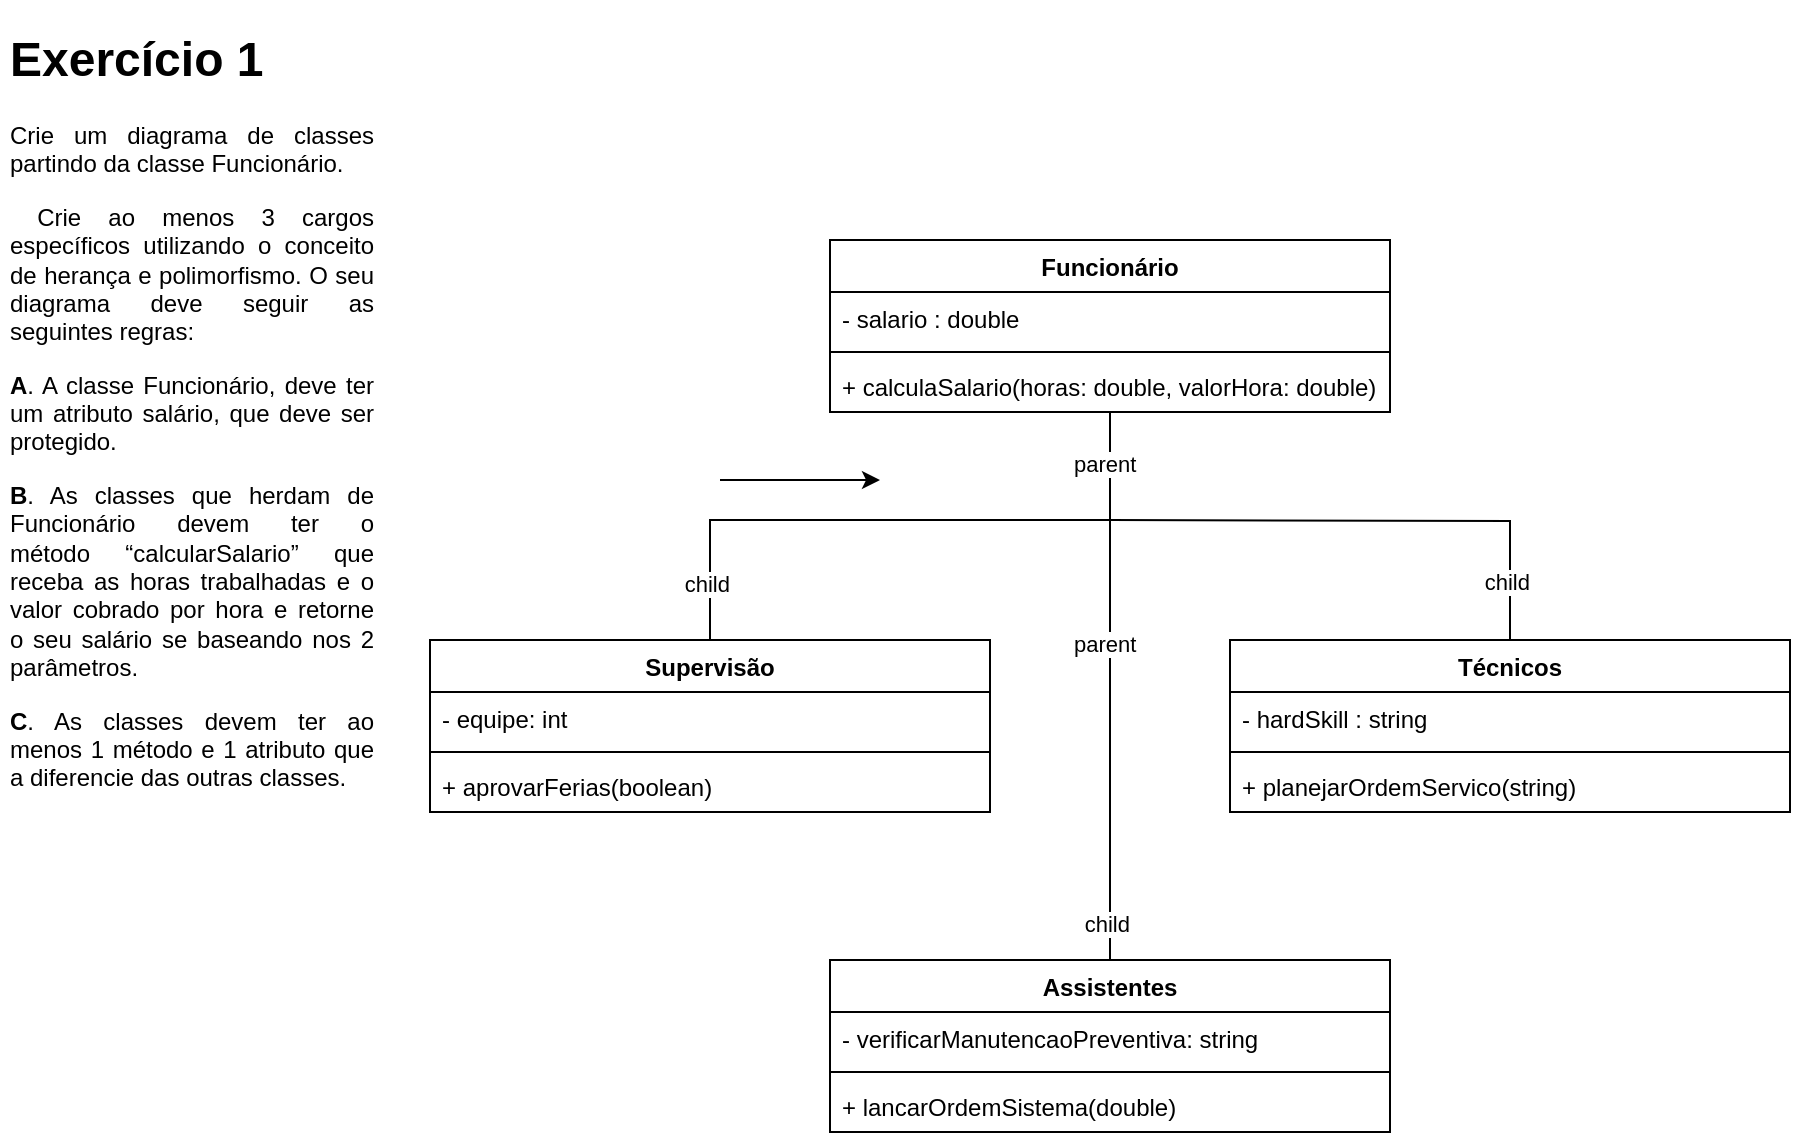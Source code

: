 <mxfile version="20.5.3" type="embed" pages="4"><diagram id="MqoqiZltFH-9CqoHA8_M" name="EX01"><mxGraphModel dx="906" dy="376" grid="1" gridSize="10" guides="1" tooltips="1" connect="1" arrows="1" fold="1" page="1" pageScale="1" pageWidth="1169" pageHeight="827" math="0" shadow="0"><root><mxCell id="0"/><mxCell id="1" parent="0"/><mxCell id="E1KuoNZ9oywvvR_GTTNH-1" value="Funcionário" style="swimlane;fontStyle=1;align=center;verticalAlign=top;childLayout=stackLayout;horizontal=1;startSize=26;horizontalStack=0;resizeParent=1;resizeParentMax=0;resizeLast=0;collapsible=1;marginBottom=0;whiteSpace=wrap;html=1;" parent="1" vertex="1"><mxGeometry x="445" y="150" width="280" height="86" as="geometry"/></mxCell><mxCell id="E1KuoNZ9oywvvR_GTTNH-2" value="- salario : double" style="text;strokeColor=none;fillColor=none;align=left;verticalAlign=top;spacingLeft=4;spacingRight=4;overflow=hidden;rotatable=0;points=[[0,0.5],[1,0.5]];portConstraint=eastwest;whiteSpace=wrap;html=1;" parent="E1KuoNZ9oywvvR_GTTNH-1" vertex="1"><mxGeometry y="26" width="280" height="26" as="geometry"/></mxCell><mxCell id="E1KuoNZ9oywvvR_GTTNH-3" value="" style="line;strokeWidth=1;fillColor=none;align=left;verticalAlign=middle;spacingTop=-1;spacingLeft=3;spacingRight=3;rotatable=0;labelPosition=right;points=[];portConstraint=eastwest;strokeColor=inherit;" parent="E1KuoNZ9oywvvR_GTTNH-1" vertex="1"><mxGeometry y="52" width="280" height="8" as="geometry"/></mxCell><mxCell id="E1KuoNZ9oywvvR_GTTNH-4" value="+ calculaSalario(horas: double, valorHora: double)" style="text;strokeColor=none;fillColor=none;align=left;verticalAlign=top;spacingLeft=4;spacingRight=4;overflow=hidden;rotatable=0;points=[[0,0.5],[1,0.5]];portConstraint=eastwest;whiteSpace=wrap;html=1;" parent="E1KuoNZ9oywvvR_GTTNH-1" vertex="1"><mxGeometry y="60" width="280" height="26" as="geometry"/></mxCell><mxCell id="E1KuoNZ9oywvvR_GTTNH-5" value="Supervisão" style="swimlane;fontStyle=1;align=center;verticalAlign=top;childLayout=stackLayout;horizontal=1;startSize=26;horizontalStack=0;resizeParent=1;resizeParentMax=0;resizeLast=0;collapsible=1;marginBottom=0;whiteSpace=wrap;html=1;" parent="1" vertex="1"><mxGeometry x="245" y="350" width="280" height="86" as="geometry"/></mxCell><mxCell id="E1KuoNZ9oywvvR_GTTNH-6" value="- equipe: int" style="text;strokeColor=none;fillColor=none;align=left;verticalAlign=top;spacingLeft=4;spacingRight=4;overflow=hidden;rotatable=0;points=[[0,0.5],[1,0.5]];portConstraint=eastwest;whiteSpace=wrap;html=1;" parent="E1KuoNZ9oywvvR_GTTNH-5" vertex="1"><mxGeometry y="26" width="280" height="26" as="geometry"/></mxCell><mxCell id="E1KuoNZ9oywvvR_GTTNH-7" value="" style="line;strokeWidth=1;fillColor=none;align=left;verticalAlign=middle;spacingTop=-1;spacingLeft=3;spacingRight=3;rotatable=0;labelPosition=right;points=[];portConstraint=eastwest;strokeColor=inherit;" parent="E1KuoNZ9oywvvR_GTTNH-5" vertex="1"><mxGeometry y="52" width="280" height="8" as="geometry"/></mxCell><mxCell id="E1KuoNZ9oywvvR_GTTNH-8" value="+ aprovarFerias(boolean)" style="text;strokeColor=none;fillColor=none;align=left;verticalAlign=top;spacingLeft=4;spacingRight=4;overflow=hidden;rotatable=0;points=[[0,0.5],[1,0.5]];portConstraint=eastwest;whiteSpace=wrap;html=1;" parent="E1KuoNZ9oywvvR_GTTNH-5" vertex="1"><mxGeometry y="60" width="280" height="26" as="geometry"/></mxCell><mxCell id="E1KuoNZ9oywvvR_GTTNH-9" value="Técnicos" style="swimlane;fontStyle=1;align=center;verticalAlign=top;childLayout=stackLayout;horizontal=1;startSize=26;horizontalStack=0;resizeParent=1;resizeParentMax=0;resizeLast=0;collapsible=1;marginBottom=0;whiteSpace=wrap;html=1;" parent="1" vertex="1"><mxGeometry x="645" y="350" width="280" height="86" as="geometry"/></mxCell><mxCell id="E1KuoNZ9oywvvR_GTTNH-10" value="- hardSkill : string" style="text;strokeColor=none;fillColor=none;align=left;verticalAlign=top;spacingLeft=4;spacingRight=4;overflow=hidden;rotatable=0;points=[[0,0.5],[1,0.5]];portConstraint=eastwest;whiteSpace=wrap;html=1;" parent="E1KuoNZ9oywvvR_GTTNH-9" vertex="1"><mxGeometry y="26" width="280" height="26" as="geometry"/></mxCell><mxCell id="E1KuoNZ9oywvvR_GTTNH-11" value="" style="line;strokeWidth=1;fillColor=none;align=left;verticalAlign=middle;spacingTop=-1;spacingLeft=3;spacingRight=3;rotatable=0;labelPosition=right;points=[];portConstraint=eastwest;strokeColor=inherit;" parent="E1KuoNZ9oywvvR_GTTNH-9" vertex="1"><mxGeometry y="52" width="280" height="8" as="geometry"/></mxCell><mxCell id="E1KuoNZ9oywvvR_GTTNH-12" value="+ planejarOrdemServico(string)" style="text;strokeColor=none;fillColor=none;align=left;verticalAlign=top;spacingLeft=4;spacingRight=4;overflow=hidden;rotatable=0;points=[[0,0.5],[1,0.5]];portConstraint=eastwest;whiteSpace=wrap;html=1;" parent="E1KuoNZ9oywvvR_GTTNH-9" vertex="1"><mxGeometry y="60" width="280" height="26" as="geometry"/></mxCell><mxCell id="E1KuoNZ9oywvvR_GTTNH-13" value="Assistentes" style="swimlane;fontStyle=1;align=center;verticalAlign=top;childLayout=stackLayout;horizontal=1;startSize=26;horizontalStack=0;resizeParent=1;resizeParentMax=0;resizeLast=0;collapsible=1;marginBottom=0;whiteSpace=wrap;html=1;" parent="1" vertex="1"><mxGeometry x="445" y="510" width="280" height="86" as="geometry"/></mxCell><mxCell id="E1KuoNZ9oywvvR_GTTNH-14" value="- verificarManutencaoPreventiva: string" style="text;strokeColor=none;fillColor=none;align=left;verticalAlign=top;spacingLeft=4;spacingRight=4;overflow=hidden;rotatable=0;points=[[0,0.5],[1,0.5]];portConstraint=eastwest;whiteSpace=wrap;html=1;" parent="E1KuoNZ9oywvvR_GTTNH-13" vertex="1"><mxGeometry y="26" width="280" height="26" as="geometry"/></mxCell><mxCell id="E1KuoNZ9oywvvR_GTTNH-15" value="" style="line;strokeWidth=1;fillColor=none;align=left;verticalAlign=middle;spacingTop=-1;spacingLeft=3;spacingRight=3;rotatable=0;labelPosition=right;points=[];portConstraint=eastwest;strokeColor=inherit;" parent="E1KuoNZ9oywvvR_GTTNH-13" vertex="1"><mxGeometry y="52" width="280" height="8" as="geometry"/></mxCell><mxCell id="E1KuoNZ9oywvvR_GTTNH-16" value="+ lancarOrdemSistema(double)" style="text;strokeColor=none;fillColor=none;align=left;verticalAlign=top;spacingLeft=4;spacingRight=4;overflow=hidden;rotatable=0;points=[[0,0.5],[1,0.5]];portConstraint=eastwest;whiteSpace=wrap;html=1;" parent="E1KuoNZ9oywvvR_GTTNH-13" vertex="1"><mxGeometry y="60" width="280" height="26" as="geometry"/></mxCell><mxCell id="E1KuoNZ9oywvvR_GTTNH-25" value="" style="endArrow=none;html=1;edgeStyle=orthogonalEdgeStyle;rounded=0;entryX=0.5;entryY=0;entryDx=0;entryDy=0;" parent="1" source="E1KuoNZ9oywvvR_GTTNH-4" target="E1KuoNZ9oywvvR_GTTNH-5" edge="1"><mxGeometry relative="1" as="geometry"><mxPoint x="506" y="310" as="sourcePoint"/><mxPoint x="665" y="310" as="targetPoint"/><Array as="points"><mxPoint x="585" y="290"/><mxPoint x="385" y="290"/></Array></mxGeometry></mxCell><mxCell id="E1KuoNZ9oywvvR_GTTNH-26" value="parent" style="edgeLabel;resizable=0;html=1;align=left;verticalAlign=bottom;" parent="E1KuoNZ9oywvvR_GTTNH-25" connectable="0" vertex="1"><mxGeometry x="-1" relative="1" as="geometry"><mxPoint x="-20" y="34" as="offset"/></mxGeometry></mxCell><mxCell id="E1KuoNZ9oywvvR_GTTNH-27" value="child" style="edgeLabel;resizable=0;html=1;align=right;verticalAlign=bottom;" parent="E1KuoNZ9oywvvR_GTTNH-25" connectable="0" vertex="1"><mxGeometry x="1" relative="1" as="geometry"><mxPoint x="10" y="-20" as="offset"/></mxGeometry></mxCell><mxCell id="E1KuoNZ9oywvvR_GTTNH-31" value="" style="endArrow=none;html=1;edgeStyle=orthogonalEdgeStyle;rounded=0;entryX=0.5;entryY=0;entryDx=0;entryDy=0;" parent="1" target="E1KuoNZ9oywvvR_GTTNH-9" edge="1"><mxGeometry relative="1" as="geometry"><mxPoint x="585" y="290" as="sourcePoint"/><mxPoint x="745" y="290" as="targetPoint"/></mxGeometry></mxCell><mxCell id="E1KuoNZ9oywvvR_GTTNH-33" value="child" style="edgeLabel;resizable=0;html=1;align=right;verticalAlign=bottom;" parent="E1KuoNZ9oywvvR_GTTNH-31" connectable="0" vertex="1"><mxGeometry x="1" relative="1" as="geometry"><mxPoint x="10" y="-20" as="offset"/></mxGeometry></mxCell><mxCell id="E1KuoNZ9oywvvR_GTTNH-34" value="" style="endArrow=none;html=1;edgeStyle=orthogonalEdgeStyle;rounded=0;" parent="1" edge="1"><mxGeometry relative="1" as="geometry"><mxPoint x="585" y="290" as="sourcePoint"/><mxPoint x="585" y="510" as="targetPoint"/></mxGeometry></mxCell><mxCell id="E1KuoNZ9oywvvR_GTTNH-35" value="parent" style="edgeLabel;resizable=0;html=1;align=left;verticalAlign=bottom;" parent="E1KuoNZ9oywvvR_GTTNH-34" connectable="0" vertex="1"><mxGeometry x="-1" relative="1" as="geometry"><mxPoint x="-20" y="70" as="offset"/></mxGeometry></mxCell><mxCell id="E1KuoNZ9oywvvR_GTTNH-36" value="child" style="edgeLabel;resizable=0;html=1;align=right;verticalAlign=bottom;" parent="E1KuoNZ9oywvvR_GTTNH-34" connectable="0" vertex="1"><mxGeometry x="1" relative="1" as="geometry"><mxPoint x="10" y="-10" as="offset"/></mxGeometry></mxCell><mxCell id="E1KuoNZ9oywvvR_GTTNH-40" value="&lt;h1 style=&quot;text-align: justify;&quot;&gt;Exercício 1&lt;/h1&gt;&lt;p style=&quot;text-align: justify;&quot;&gt;Crie um diagrama de classes partindo da classe Funcionário.&lt;/p&gt;&lt;p style=&quot;text-align: justify;&quot;&gt;&amp;nbsp;Crie ao menos 3&amp;nbsp;&lt;span style=&quot;background-color: initial;&quot;&gt;cargos específicos utilizando o conceito de herança e polimorfismo. O seu diagrama&amp;nbsp;&lt;/span&gt;&lt;span style=&quot;background-color: initial;&quot;&gt;deve seguir as seguintes regras:&lt;/span&gt;&lt;/p&gt;&lt;p style=&quot;text-align: justify;&quot;&gt;&lt;b&gt;A&lt;/b&gt;. A classe Funcionário, deve ter um atributo salário, que deve ser protegido.&lt;/p&gt;&lt;p style=&quot;text-align: justify;&quot;&gt;&lt;b&gt;B&lt;/b&gt;. As classes que herdam de Funcionário devem ter o método&amp;nbsp;&lt;span style=&quot;background-color: initial;&quot;&gt;“calcularSalario” que receba as horas trabalhadas e o valor cobrado por hora e&amp;nbsp;&lt;/span&gt;&lt;span style=&quot;background-color: initial;&quot;&gt;retorne o seu salário se baseando nos 2 parâmetros.&lt;/span&gt;&lt;/p&gt;&lt;p style=&quot;text-align: justify;&quot;&gt;&lt;b&gt;C&lt;/b&gt;. As classes devem ter ao menos 1 método e 1 atributo que a diferencie das&amp;nbsp;&lt;span style=&quot;background-color: initial;&quot;&gt;outras classes.&lt;/span&gt;&lt;/p&gt;" style="text;html=1;strokeColor=none;fillColor=none;spacing=5;spacingTop=-20;whiteSpace=wrap;overflow=hidden;rounded=0;align=left;" parent="1" vertex="1"><mxGeometry x="30" y="40" width="190" height="400" as="geometry"/></mxCell><mxCell id="2" value="" style="edgeStyle=none;orthogonalLoop=1;jettySize=auto;html=1;rounded=0;" edge="1" parent="1"><mxGeometry width="80" relative="1" as="geometry"><mxPoint x="390" y="270" as="sourcePoint"/><mxPoint x="470" y="270" as="targetPoint"/><Array as="points"/></mxGeometry></mxCell></root></mxGraphModel></diagram><diagram name="EX02" id="scZbdt6RR6FGZLJl4SqG"><mxGraphModel dx="698" dy="376" grid="1" gridSize="10" guides="1" tooltips="1" connect="1" arrows="1" fold="1" page="1" pageScale="1" pageWidth="1169" pageHeight="827" math="0" shadow="0"><root><mxCell id="STDgUkgOGrQjD_Hvpn40-0"/><mxCell id="STDgUkgOGrQjD_Hvpn40-1" parent="STDgUkgOGrQjD_Hvpn40-0"/><mxCell id="STDgUkgOGrQjD_Hvpn40-26" value="&lt;h1&gt;Exercício 2&lt;/h1&gt;&lt;font style=&quot;font-size: 14px;&quot;&gt;&lt;div style=&quot;text-align: justify;&quot;&gt;&lt;span style=&quot;background-color: initial;&quot;&gt;Crie um diagrama de classes mostrando a relação entre um cachorro e seu dono.&lt;/span&gt;&lt;/div&gt;&lt;/font&gt;&lt;p&gt;&amp;nbsp;&lt;br&gt;&lt;/p&gt;" style="text;html=1;strokeColor=none;fillColor=none;spacing=5;spacingTop=-20;whiteSpace=wrap;overflow=hidden;rounded=0;align=left;" parent="STDgUkgOGrQjD_Hvpn40-1" vertex="1"><mxGeometry x="30" y="40" width="190" height="120" as="geometry"/></mxCell><mxCell id="Kv7BwT9LdwlTMKaUCUeH-0" value="Cachorro" style="swimlane;fontStyle=1;align=center;verticalAlign=top;childLayout=stackLayout;horizontal=1;startSize=26;horizontalStack=0;resizeParent=1;resizeParentMax=0;resizeLast=0;collapsible=1;marginBottom=0;whiteSpace=wrap;html=1;fillColor=default;swimlaneLine=1;rounded=0;" parent="STDgUkgOGrQjD_Hvpn40-1" vertex="1"><mxGeometry x="280" y="214" width="280" height="400" as="geometry"><mxRectangle x="180" y="400" width="90" height="30" as="alternateBounds"/></mxGeometry></mxCell><mxCell id="9GTkZkAG6dhkHzIEBBAg-0" value="Atributos privados - características da classe" style="text;html=1;strokeColor=none;fillColor=none;align=center;verticalAlign=middle;whiteSpace=wrap;rounded=0;" parent="Kv7BwT9LdwlTMKaUCUeH-0" vertex="1"><mxGeometry y="26" width="280" height="30" as="geometry"/></mxCell><mxCell id="Kv7BwT9LdwlTMKaUCUeH-1" value="&lt;p style=&quot;line-height: 120%;&quot;&gt;- nome: string&lt;/p&gt;&lt;p style=&quot;line-height: 120%;&quot;&gt;- idade : int&lt;/p&gt;&lt;p style=&quot;line-height: 120%;&quot;&gt;- raça:string&lt;/p&gt;&lt;p style=&quot;line-height: 120%;&quot;&gt;- cor: string&lt;br&gt;&lt;/p&gt;" style="text;strokeColor=none;fillColor=none;align=left;verticalAlign=top;spacingLeft=4;spacingRight=4;overflow=hidden;rotatable=0;points=[[0,0.5],[1,0.5]];portConstraint=eastwest;whiteSpace=wrap;html=1;spacing=4;spacingTop=0;spacingBottom=0;" parent="Kv7BwT9LdwlTMKaUCUeH-0" vertex="1"><mxGeometry y="56" width="280" height="134" as="geometry"/></mxCell><mxCell id="Kv7BwT9LdwlTMKaUCUeH-2" value="" style="line;strokeWidth=1;fillColor=none;align=left;verticalAlign=middle;spacingTop=-1;spacingLeft=3;spacingRight=3;rotatable=0;labelPosition=right;points=[];portConstraint=eastwest;strokeColor=inherit;" parent="Kv7BwT9LdwlTMKaUCUeH-0" vertex="1"><mxGeometry y="190" width="280" height="8" as="geometry"/></mxCell><mxCell id="9GTkZkAG6dhkHzIEBBAg-1" value="Métodos públicos - ações da classe" style="text;html=1;strokeColor=none;fillColor=none;align=center;verticalAlign=middle;whiteSpace=wrap;rounded=0;" parent="Kv7BwT9LdwlTMKaUCUeH-0" vertex="1"><mxGeometry y="198" width="280" height="30" as="geometry"/></mxCell><mxCell id="Kv7BwT9LdwlTMKaUCUeH-3" value="+ dormir (boolean)&lt;br&gt;&lt;br&gt;+ latir(Au Au) :string&lt;br&gt;&lt;br&gt;+ comer (boolean)" style="text;strokeColor=none;fillColor=none;align=left;verticalAlign=top;spacingLeft=4;spacingRight=4;overflow=hidden;rotatable=0;points=[[0,0.5],[1,0.5]];portConstraint=eastwest;whiteSpace=wrap;html=1;" parent="Kv7BwT9LdwlTMKaUCUeH-0" vertex="1"><mxGeometry y="228" width="280" height="92" as="geometry"/></mxCell><mxCell id="Kv7BwT9LdwlTMKaUCUeH-12" value="" style="line;strokeWidth=1;fillColor=none;align=left;verticalAlign=middle;spacingTop=-1;spacingLeft=3;spacingRight=3;rotatable=0;labelPosition=right;points=[];portConstraint=eastwest;strokeColor=inherit;" parent="Kv7BwT9LdwlTMKaUCUeH-0" vertex="1"><mxGeometry y="320" width="280" height="8" as="geometry"/></mxCell><mxCell id="9GTkZkAG6dhkHzIEBBAg-3" value="Atributo privado - em relação a um dono em específico" style="text;html=1;strokeColor=none;fillColor=none;align=center;verticalAlign=middle;whiteSpace=wrap;rounded=0;" parent="Kv7BwT9LdwlTMKaUCUeH-0" vertex="1"><mxGeometry y="328" width="280" height="30" as="geometry"/></mxCell><mxCell id="Kv7BwT9LdwlTMKaUCUeH-9" value="- dono (relação cachorro x dono por esse atributo)" style="text;strokeColor=none;fillColor=none;align=left;verticalAlign=top;spacingLeft=4;spacingRight=4;overflow=hidden;rotatable=0;points=[[0,0.5],[1,0.5]];portConstraint=eastwest;whiteSpace=wrap;html=1;" parent="Kv7BwT9LdwlTMKaUCUeH-0" vertex="1"><mxGeometry y="358" width="280" height="42" as="geometry"/></mxCell><mxCell id="Kv7BwT9LdwlTMKaUCUeH-5" value="&lt;b&gt;Dono&lt;/b&gt;" style="swimlane;fontStyle=0;childLayout=stackLayout;horizontal=1;startSize=26;fillColor=none;horizontalStack=0;resizeParent=1;resizeParentMax=0;resizeLast=0;collapsible=1;marginBottom=0;whiteSpace=wrap;html=1;" parent="STDgUkgOGrQjD_Hvpn40-1" vertex="1"><mxGeometry x="80" y="350" width="140" height="104" as="geometry"/></mxCell><mxCell id="Kv7BwT9LdwlTMKaUCUeH-6" value="- nome: string" style="text;strokeColor=none;fillColor=none;align=left;verticalAlign=top;spacingLeft=4;spacingRight=4;overflow=hidden;rotatable=0;points=[[0,0.5],[1,0.5]];portConstraint=eastwest;whiteSpace=wrap;html=1;" parent="Kv7BwT9LdwlTMKaUCUeH-5" vertex="1"><mxGeometry y="26" width="140" height="26" as="geometry"/></mxCell><mxCell id="Kv7BwT9LdwlTMKaUCUeH-7" value="- altura: double" style="text;strokeColor=none;fillColor=none;align=left;verticalAlign=top;spacingLeft=4;spacingRight=4;overflow=hidden;rotatable=0;points=[[0,0.5],[1,0.5]];portConstraint=eastwest;whiteSpace=wrap;html=1;" parent="Kv7BwT9LdwlTMKaUCUeH-5" vertex="1"><mxGeometry y="52" width="140" height="26" as="geometry"/></mxCell><mxCell id="Kv7BwT9LdwlTMKaUCUeH-8" value="- idade: int" style="text;strokeColor=none;fillColor=none;align=left;verticalAlign=top;spacingLeft=4;spacingRight=4;overflow=hidden;rotatable=0;points=[[0,0.5],[1,0.5]];portConstraint=eastwest;whiteSpace=wrap;html=1;" parent="Kv7BwT9LdwlTMKaUCUeH-5" vertex="1"><mxGeometry y="78" width="140" height="26" as="geometry"/></mxCell></root></mxGraphModel></diagram><diagram name="EX03" id="oF9C9X6xPgecT8plEKO4"><mxGraphModel dx="698" dy="376" grid="1" gridSize="10" guides="1" tooltips="1" connect="1" arrows="1" fold="1" page="1" pageScale="1" pageWidth="1169" pageHeight="827" math="0" shadow="0"><root><mxCell id="Co6T5hAWA19armpokdl--0"/><mxCell id="Co6T5hAWA19armpokdl--1" parent="Co6T5hAWA19armpokdl--0"/><mxCell id="Co6T5hAWA19armpokdl--2" value="Mamífero" style="swimlane;fontStyle=1;align=center;verticalAlign=top;childLayout=stackLayout;horizontal=1;startSize=26;horizontalStack=0;resizeParent=1;resizeParentMax=0;resizeLast=0;collapsible=1;marginBottom=0;whiteSpace=wrap;html=1;" parent="Co6T5hAWA19armpokdl--1" vertex="1"><mxGeometry x="477" y="150" width="215" height="86" as="geometry"/></mxCell><mxCell id="Co6T5hAWA19armpokdl--3" value="- nome: &lt;i&gt;&lt;b&gt;string&lt;/b&gt;&lt;/i&gt;" style="text;strokeColor=none;fillColor=none;align=left;verticalAlign=top;spacingLeft=4;spacingRight=4;overflow=hidden;rotatable=0;points=[[0,0.5],[1,0.5]];portConstraint=eastwest;whiteSpace=wrap;html=1;" parent="Co6T5hAWA19armpokdl--2" vertex="1"><mxGeometry y="26" width="215" height="26" as="geometry"/></mxCell><mxCell id="Co6T5hAWA19armpokdl--4" value="" style="line;strokeWidth=1;fillColor=none;align=left;verticalAlign=middle;spacingTop=-1;spacingLeft=3;spacingRight=3;rotatable=0;labelPosition=right;points=[];portConstraint=eastwest;strokeColor=inherit;" parent="Co6T5hAWA19armpokdl--2" vertex="1"><mxGeometry y="52" width="215" height="8" as="geometry"/></mxCell><mxCell id="Co6T5hAWA19armpokdl--5" value="+ emitirSomAnimal() : string" style="text;strokeColor=none;fillColor=none;align=left;verticalAlign=top;spacingLeft=4;spacingRight=4;overflow=hidden;rotatable=0;points=[[0,0.5],[1,0.5]];portConstraint=eastwest;whiteSpace=wrap;html=1;" parent="Co6T5hAWA19armpokdl--2" vertex="1"><mxGeometry y="60" width="215" height="26" as="geometry"/></mxCell><mxCell id="Co6T5hAWA19armpokdl--6" value="Gato" style="swimlane;fontStyle=1;align=center;verticalAlign=top;childLayout=stackLayout;horizontal=1;startSize=26;horizontalStack=0;resizeParent=1;resizeParentMax=0;resizeLast=0;collapsible=1;marginBottom=0;whiteSpace=wrap;html=1;" parent="Co6T5hAWA19armpokdl--1" vertex="1"><mxGeometry x="245" y="350" width="280" height="120" as="geometry"/></mxCell><mxCell id="Co6T5hAWA19armpokdl--7" value="- cor : &lt;b&gt;string&lt;/b&gt;" style="text;strokeColor=none;fillColor=none;align=left;verticalAlign=top;spacingLeft=4;spacingRight=4;overflow=hidden;rotatable=0;points=[[0,0.5],[1,0.5]];portConstraint=eastwest;whiteSpace=wrap;html=1;" parent="Co6T5hAWA19armpokdl--6" vertex="1"><mxGeometry y="26" width="280" height="26" as="geometry"/></mxCell><mxCell id="Co6T5hAWA19armpokdl--8" value="" style="line;strokeWidth=1;fillColor=none;align=left;verticalAlign=middle;spacingTop=-1;spacingLeft=3;spacingRight=3;rotatable=0;labelPosition=right;points=[];portConstraint=eastwest;strokeColor=inherit;" parent="Co6T5hAWA19armpokdl--6" vertex="1"><mxGeometry y="52" width="280" height="8" as="geometry"/></mxCell><mxCell id="Co6T5hAWA19armpokdl--9" value="+ emitirSomAnimal(&quot;Miar - Miau&quot;) : string&lt;br&gt;&lt;br&gt;+ dormir ()" style="text;strokeColor=none;fillColor=none;align=left;verticalAlign=top;spacingLeft=4;spacingRight=4;overflow=hidden;rotatable=0;points=[[0,0.5],[1,0.5]];portConstraint=eastwest;whiteSpace=wrap;html=1;" parent="Co6T5hAWA19armpokdl--6" vertex="1"><mxGeometry y="60" width="280" height="60" as="geometry"/></mxCell><mxCell id="Co6T5hAWA19armpokdl--10" value="Orangotango" style="swimlane;fontStyle=1;align=center;verticalAlign=top;childLayout=stackLayout;horizontal=1;startSize=26;horizontalStack=0;resizeParent=1;resizeParentMax=0;resizeLast=0;collapsible=1;marginBottom=0;whiteSpace=wrap;html=1;" parent="Co6T5hAWA19armpokdl--1" vertex="1"><mxGeometry x="645" y="350" width="270" height="130" as="geometry"/></mxCell><mxCell id="Co6T5hAWA19armpokdl--11" value="- comprimento: &lt;b&gt;double&lt;/b&gt;" style="text;strokeColor=none;fillColor=none;align=left;verticalAlign=top;spacingLeft=4;spacingRight=4;overflow=hidden;rotatable=0;points=[[0,0.5],[1,0.5]];portConstraint=eastwest;whiteSpace=wrap;html=1;" parent="Co6T5hAWA19armpokdl--10" vertex="1"><mxGeometry y="26" width="270" height="26" as="geometry"/></mxCell><mxCell id="Co6T5hAWA19armpokdl--12" value="" style="line;strokeWidth=1;fillColor=none;align=left;verticalAlign=middle;spacingTop=-1;spacingLeft=3;spacingRight=3;rotatable=0;labelPosition=right;points=[];portConstraint=eastwest;strokeColor=inherit;" parent="Co6T5hAWA19armpokdl--10" vertex="1"><mxGeometry y="52" width="270" height="8" as="geometry"/></mxCell><mxCell id="Co6T5hAWA19armpokdl--13" value="+ emitirSomAnimal(&quot;Guinchar - UuÁá&quot;) : string&lt;br&gt;&lt;br&gt;+ escalarÁrvores ()" style="text;strokeColor=none;fillColor=none;align=left;verticalAlign=top;spacingLeft=4;spacingRight=4;overflow=hidden;rotatable=0;points=[[0,0.5],[1,0.5]];portConstraint=eastwest;whiteSpace=wrap;html=1;" parent="Co6T5hAWA19armpokdl--10" vertex="1"><mxGeometry y="60" width="270" height="70" as="geometry"/></mxCell><mxCell id="Co6T5hAWA19armpokdl--14" value="Elefante" style="swimlane;fontStyle=1;align=center;verticalAlign=top;childLayout=stackLayout;horizontal=1;startSize=26;horizontalStack=0;resizeParent=1;resizeParentMax=0;resizeLast=0;collapsible=1;marginBottom=0;whiteSpace=wrap;html=1;" parent="Co6T5hAWA19armpokdl--1" vertex="1"><mxGeometry x="445" y="510" width="280" height="120" as="geometry"/></mxCell><mxCell id="Co6T5hAWA19armpokdl--15" value="- peso : double" style="text;strokeColor=none;fillColor=none;align=left;verticalAlign=top;spacingLeft=4;spacingRight=4;overflow=hidden;rotatable=0;points=[[0,0.5],[1,0.5]];portConstraint=eastwest;whiteSpace=wrap;html=1;" parent="Co6T5hAWA19armpokdl--14" vertex="1"><mxGeometry y="26" width="280" height="26" as="geometry"/></mxCell><mxCell id="Co6T5hAWA19armpokdl--16" value="" style="line;strokeWidth=1;fillColor=none;align=left;verticalAlign=middle;spacingTop=-1;spacingLeft=3;spacingRight=3;rotatable=0;labelPosition=right;points=[];portConstraint=eastwest;strokeColor=inherit;" parent="Co6T5hAWA19armpokdl--14" vertex="1"><mxGeometry y="52" width="280" height="8" as="geometry"/></mxCell><mxCell id="Co6T5hAWA19armpokdl--17" value="+ emitirSomAnimal(&quot;Barrir- Fuuumm!&quot;) : string&lt;br&gt;&lt;br&gt;+ balançarOrelhas()" style="text;strokeColor=none;fillColor=none;align=left;verticalAlign=top;spacingLeft=4;spacingRight=4;overflow=hidden;rotatable=0;points=[[0,0.5],[1,0.5]];portConstraint=eastwest;whiteSpace=wrap;html=1;" parent="Co6T5hAWA19armpokdl--14" vertex="1"><mxGeometry y="60" width="280" height="60" as="geometry"/></mxCell><mxCell id="Co6T5hAWA19armpokdl--18" value="" style="endArrow=none;html=1;edgeStyle=orthogonalEdgeStyle;rounded=0;entryX=0.5;entryY=0;entryDx=0;entryDy=0;" parent="Co6T5hAWA19armpokdl--1" source="Co6T5hAWA19armpokdl--5" target="Co6T5hAWA19armpokdl--6" edge="1"><mxGeometry relative="1" as="geometry"><mxPoint x="506" y="310" as="sourcePoint"/><mxPoint x="665" y="310" as="targetPoint"/><Array as="points"><mxPoint x="585" y="290"/><mxPoint x="385" y="290"/></Array></mxGeometry></mxCell><mxCell id="Co6T5hAWA19armpokdl--19" value="parent" style="edgeLabel;resizable=0;html=1;align=left;verticalAlign=bottom;" parent="Co6T5hAWA19armpokdl--18" connectable="0" vertex="1"><mxGeometry x="-1" relative="1" as="geometry"><mxPoint x="-20" y="34" as="offset"/></mxGeometry></mxCell><mxCell id="Co6T5hAWA19armpokdl--20" value="child" style="edgeLabel;resizable=0;html=1;align=right;verticalAlign=bottom;" parent="Co6T5hAWA19armpokdl--18" connectable="0" vertex="1"><mxGeometry x="1" relative="1" as="geometry"><mxPoint x="10" y="-20" as="offset"/></mxGeometry></mxCell><mxCell id="Co6T5hAWA19armpokdl--21" value="" style="endArrow=none;html=1;edgeStyle=orthogonalEdgeStyle;rounded=0;entryX=0.5;entryY=0;entryDx=0;entryDy=0;" parent="Co6T5hAWA19armpokdl--1" target="Co6T5hAWA19armpokdl--10" edge="1"><mxGeometry relative="1" as="geometry"><mxPoint x="585" y="290" as="sourcePoint"/><mxPoint x="745" y="290" as="targetPoint"/></mxGeometry></mxCell><mxCell id="Co6T5hAWA19armpokdl--22" value="child" style="edgeLabel;resizable=0;html=1;align=right;verticalAlign=bottom;" parent="Co6T5hAWA19armpokdl--21" connectable="0" vertex="1"><mxGeometry x="1" relative="1" as="geometry"><mxPoint x="10" y="-20" as="offset"/></mxGeometry></mxCell><mxCell id="Co6T5hAWA19armpokdl--23" value="" style="endArrow=none;html=1;edgeStyle=orthogonalEdgeStyle;rounded=0;" parent="Co6T5hAWA19armpokdl--1" edge="1"><mxGeometry relative="1" as="geometry"><mxPoint x="585" y="290" as="sourcePoint"/><mxPoint x="585" y="510" as="targetPoint"/></mxGeometry></mxCell><mxCell id="Co6T5hAWA19armpokdl--24" value="parent" style="edgeLabel;resizable=0;html=1;align=left;verticalAlign=bottom;" parent="Co6T5hAWA19armpokdl--23" connectable="0" vertex="1"><mxGeometry x="-1" relative="1" as="geometry"><mxPoint x="-20" y="70" as="offset"/></mxGeometry></mxCell><mxCell id="Co6T5hAWA19armpokdl--25" value="child" style="edgeLabel;resizable=0;html=1;align=right;verticalAlign=bottom;" parent="Co6T5hAWA19armpokdl--23" connectable="0" vertex="1"><mxGeometry x="1" relative="1" as="geometry"><mxPoint x="10" y="-10" as="offset"/></mxGeometry></mxCell><mxCell id="Co6T5hAWA19armpokdl--26" value="&lt;h1 style=&quot;text-align: justify;&quot;&gt;Exercício 3&lt;/h1&gt;&lt;p style=&quot;text-align: justify;&quot;&gt;Crie um diagrama de classes usando herança e polimorfismo, tendo como tema a&amp;nbsp;&lt;span style=&quot;background-color: initial;&quot;&gt;classe pai: Mamífero.&lt;/span&gt;&lt;/p&gt;&lt;p style=&quot;text-align: justify;&quot;&gt;A. Crie pelo menos 3 classes filhas, cada uma com pelo menos uma&amp;nbsp;&lt;span style=&quot;background-color: initial;&quot;&gt;característica específica.&lt;/span&gt;&lt;/p&gt;" style="text;html=1;strokeColor=none;fillColor=none;spacing=5;spacingTop=-20;whiteSpace=wrap;overflow=hidden;rounded=0;align=left;" parent="Co6T5hAWA19armpokdl--1" vertex="1"><mxGeometry x="30" y="40" width="250" height="170" as="geometry"/></mxCell></root></mxGraphModel></diagram><diagram name="EX05" id="f-Lw_dgbRv6y-5sjWOvJ">&#xa;    <mxGraphModel dx="1011" dy="934" grid="1" gridSize="10" guides="1" tooltips="1" connect="1" arrows="1" fold="1" page="1" pageScale="1" pageWidth="827" pageHeight="1169" math="0" shadow="0">&#xa;      <root>&#xa;        <mxCell id="mmUrm8-1lzrFlqwKut57-0"/>&#xa;        <mxCell id="mmUrm8-1lzrFlqwKut57-1" parent="mmUrm8-1lzrFlqwKut57-0"/>&#xa;        <mxCell id="mmUrm8-1lzrFlqwKut57-2" value="Impressora" style="swimlane;fontStyle=1;align=center;verticalAlign=top;childLayout=stackLayout;horizontal=1;startSize=26;horizontalStack=0;resizeParent=1;resizeParentMax=0;resizeLast=0;collapsible=1;marginBottom=0;whiteSpace=wrap;html=1;" vertex="1" parent="mmUrm8-1lzrFlqwKut57-1">&#xa;          <mxGeometry x="275" y="300" width="280" height="150" as="geometry"/>&#xa;        </mxCell>&#xa;        <mxCell id="816IRJLJWsRyu6MtDczG-8" value="Atributos" style="text;html=1;strokeColor=none;fillColor=none;align=center;verticalAlign=middle;whiteSpace=wrap;rounded=0;" vertex="1" parent="mmUrm8-1lzrFlqwKut57-2">&#xa;          <mxGeometry y="26" width="280" height="30" as="geometry"/>&#xa;        </mxCell>&#xa;        <mxCell id="mmUrm8-1lzrFlqwKut57-3" value="- filaArquivos: &amp;lt;Arquivos&amp;gt; Fila de arquivos" style="text;strokeColor=none;fillColor=none;align=left;verticalAlign=top;spacingLeft=4;spacingRight=4;overflow=hidden;rotatable=0;points=[[0,0.5],[1,0.5]];portConstraint=eastwest;whiteSpace=wrap;html=1;" vertex="1" parent="mmUrm8-1lzrFlqwKut57-2">&#xa;          <mxGeometry y="56" width="280" height="26" as="geometry"/>&#xa;        </mxCell>&#xa;        <mxCell id="mmUrm8-1lzrFlqwKut57-4" value="" style="line;strokeWidth=1;fillColor=none;align=left;verticalAlign=middle;spacingTop=-1;spacingLeft=3;spacingRight=3;rotatable=0;labelPosition=right;points=[];portConstraint=eastwest;strokeColor=inherit;" vertex="1" parent="mmUrm8-1lzrFlqwKut57-2">&#xa;          <mxGeometry y="82" width="280" height="8" as="geometry"/>&#xa;        </mxCell>&#xa;        <mxCell id="mmUrm8-1lzrFlqwKut57-5" value="+ adicionarArquivos(arquivos)&lt;br&gt;&lt;br&gt;+ imprimirFilaArquivos()" style="text;strokeColor=none;fillColor=none;align=left;verticalAlign=top;spacingLeft=4;spacingRight=4;overflow=hidden;rotatable=0;points=[[0,0.5],[1,0.5]];portConstraint=eastwest;whiteSpace=wrap;html=1;" vertex="1" parent="mmUrm8-1lzrFlqwKut57-2">&#xa;          <mxGeometry y="90" width="280" height="60" as="geometry"/>&#xa;        </mxCell>&#xa;        <mxCell id="mmUrm8-1lzrFlqwKut57-6" value="ArquivoFoto (child)" style="swimlane;fontStyle=1;align=center;verticalAlign=top;childLayout=stackLayout;horizontal=1;startSize=26;horizontalStack=0;resizeParent=1;resizeParentMax=0;resizeLast=0;collapsible=1;marginBottom=0;whiteSpace=wrap;html=1;" vertex="1" parent="mmUrm8-1lzrFlqwKut57-1">&#xa;          <mxGeometry x="79" y="790.1" width="280" height="86" as="geometry"/>&#xa;        </mxCell>&#xa;        <mxCell id="mmUrm8-1lzrFlqwKut57-7" value="- resolucaoFoto: int" style="text;strokeColor=none;fillColor=none;align=left;verticalAlign=top;spacingLeft=4;spacingRight=4;overflow=hidden;rotatable=0;points=[[0,0.5],[1,0.5]];portConstraint=eastwest;whiteSpace=wrap;html=1;" vertex="1" parent="mmUrm8-1lzrFlqwKut57-6">&#xa;          <mxGeometry y="26" width="280" height="26" as="geometry"/>&#xa;        </mxCell>&#xa;        <mxCell id="mmUrm8-1lzrFlqwKut57-8" value="" style="line;strokeWidth=1;fillColor=none;align=left;verticalAlign=middle;spacingTop=-1;spacingLeft=3;spacingRight=3;rotatable=0;labelPosition=right;points=[];portConstraint=eastwest;strokeColor=inherit;" vertex="1" parent="mmUrm8-1lzrFlqwKut57-6">&#xa;          <mxGeometry y="52" width="280" height="8" as="geometry"/>&#xa;        </mxCell>&#xa;        <mxCell id="mmUrm8-1lzrFlqwKut57-9" value="+ imprimirArquivo()" style="text;strokeColor=none;fillColor=none;align=left;verticalAlign=top;spacingLeft=4;spacingRight=4;overflow=hidden;rotatable=0;points=[[0,0.5],[1,0.5]];portConstraint=eastwest;whiteSpace=wrap;html=1;" vertex="1" parent="mmUrm8-1lzrFlqwKut57-6">&#xa;          <mxGeometry y="60" width="280" height="26" as="geometry"/>&#xa;        </mxCell>&#xa;        <mxCell id="mmUrm8-1lzrFlqwKut57-18" value="" style="endArrow=none;html=1;edgeStyle=orthogonalEdgeStyle;rounded=0;entryX=0.5;entryY=0;entryDx=0;entryDy=0;exitX=0.515;exitY=0.993;exitDx=0;exitDy=0;exitPerimeter=0;" edge="1" parent="mmUrm8-1lzrFlqwKut57-1" source="816IRJLJWsRyu6MtDczG-7" target="mmUrm8-1lzrFlqwKut57-6">&#xa;          <mxGeometry relative="1" as="geometry">&#xa;            <mxPoint x="418.92" y="710.0" as="sourcePoint"/>&#xa;            <mxPoint x="499" y="750.1" as="targetPoint"/>&#xa;            <Array as="points">&#xa;              <mxPoint x="415" y="640"/>&#xa;              <mxPoint x="415" y="730"/>&#xa;              <mxPoint x="219" y="730"/>&#xa;            </Array>&#xa;          </mxGeometry>&#xa;        </mxCell>&#xa;        <mxCell id="mmUrm8-1lzrFlqwKut57-20" value="child" style="edgeLabel;resizable=0;html=1;align=right;verticalAlign=bottom;" connectable="0" vertex="1" parent="mmUrm8-1lzrFlqwKut57-18">&#xa;          <mxGeometry x="1" relative="1" as="geometry">&#xa;            <mxPoint x="10" y="-20" as="offset"/>&#xa;          </mxGeometry>&#xa;        </mxCell>&#xa;        <mxCell id="mmUrm8-1lzrFlqwKut57-21" value="" style="endArrow=none;html=1;edgeStyle=orthogonalEdgeStyle;rounded=0;entryX=0.5;entryY=0;entryDx=0;entryDy=0;" edge="1" parent="mmUrm8-1lzrFlqwKut57-1">&#xa;          <mxGeometry relative="1" as="geometry">&#xa;            <mxPoint x="411" y="730" as="sourcePoint"/>&#xa;            <mxPoint x="622" y="790.1" as="targetPoint"/>&#xa;          </mxGeometry>&#xa;        </mxCell>&#xa;        <mxCell id="mmUrm8-1lzrFlqwKut57-22" value="child" style="edgeLabel;resizable=0;html=1;align=right;verticalAlign=bottom;" connectable="0" vertex="1" parent="mmUrm8-1lzrFlqwKut57-21">&#xa;          <mxGeometry x="1" relative="1" as="geometry">&#xa;            <mxPoint x="10" y="-20" as="offset"/>&#xa;          </mxGeometry>&#xa;        </mxCell>&#xa;        <mxCell id="mmUrm8-1lzrFlqwKut57-23" value="" style="endArrow=none;html=1;edgeStyle=orthogonalEdgeStyle;rounded=0;" edge="1" parent="mmUrm8-1lzrFlqwKut57-1">&#xa;          <mxGeometry relative="1" as="geometry">&#xa;            <mxPoint x="414" y="730" as="sourcePoint"/>&#xa;            <mxPoint x="414" y="950" as="targetPoint"/>&#xa;          </mxGeometry>&#xa;        </mxCell>&#xa;        <mxCell id="mmUrm8-1lzrFlqwKut57-24" value="parent" style="edgeLabel;resizable=0;html=1;align=left;verticalAlign=bottom;" connectable="0" vertex="1" parent="mmUrm8-1lzrFlqwKut57-23">&#xa;          <mxGeometry x="-1" relative="1" as="geometry">&#xa;            <mxPoint x="-18" y="-40" as="offset"/>&#xa;          </mxGeometry>&#xa;        </mxCell>&#xa;        <mxCell id="mmUrm8-1lzrFlqwKut57-25" value="child" style="edgeLabel;resizable=0;html=1;align=right;verticalAlign=bottom;" connectable="0" vertex="1" parent="mmUrm8-1lzrFlqwKut57-23">&#xa;          <mxGeometry x="1" relative="1" as="geometry">&#xa;            <mxPoint x="10" y="-10" as="offset"/>&#xa;          </mxGeometry>&#xa;        </mxCell>&#xa;        <mxCell id="mmUrm8-1lzrFlqwKut57-26" value="&lt;h1 style=&quot;text-align: justify;&quot;&gt;Exercício 5&lt;/h1&gt;&lt;p style=&quot;text-align: justify;&quot;&gt;&lt;span style=&quot;white-space: pre;&quot;&gt;&#9;&lt;/span&gt;Modelar um sistema de impressão, em que uma impressora tem uma fila de&amp;nbsp;&lt;span style=&quot;background-color: initial;&quot;&gt;arquivos para imprimir. A qualquer momento, é possível pedir que a impressora&amp;nbsp;&lt;/span&gt;&lt;span style=&quot;background-color: initial;&quot;&gt;imprima todos os arquivos da fila.&amp;nbsp;&lt;/span&gt;&lt;/p&gt;&lt;p style=&quot;text-align: justify;&quot;&gt;&lt;span style=&quot;background-color: initial;&quot;&gt;&lt;span style=&quot;white-space: pre;&quot;&gt;&#9;&lt;/span&gt;Considerar que essa impressora pode imprimir&amp;nbsp;&lt;/span&gt;&lt;span style=&quot;background-color: initial;&quot;&gt;fotos, documentos de Word e PDF.&lt;/span&gt;&lt;/p&gt;" style="text;html=1;strokeColor=none;fillColor=none;spacing=5;spacingTop=-20;whiteSpace=wrap;overflow=hidden;rounded=0;align=left;" vertex="1" parent="mmUrm8-1lzrFlqwKut57-1">&#xa;          <mxGeometry x="30" y="40" width="190" height="230" as="geometry"/>&#xa;        </mxCell>&#xa;        <mxCell id="816IRJLJWsRyu6MtDczG-4" value="ARQUIVOS (PARENT)" style="swimlane;fontStyle=1;align=center;verticalAlign=top;childLayout=stackLayout;horizontal=1;startSize=26;horizontalStack=0;resizeParent=1;resizeParentMax=0;resizeLast=0;collapsible=1;marginBottom=0;whiteSpace=wrap;html=1;" vertex="1" parent="mmUrm8-1lzrFlqwKut57-1">&#xa;          <mxGeometry x="275" y="520" width="280" height="120" as="geometry"/>&#xa;        </mxCell>&#xa;        <mxCell id="816IRJLJWsRyu6MtDczG-5" value="- nomeArquivo: string" style="text;strokeColor=none;fillColor=none;align=left;verticalAlign=top;spacingLeft=4;spacingRight=4;overflow=hidden;rotatable=0;points=[[0,0.5],[1,0.5]];portConstraint=eastwest;whiteSpace=wrap;html=1;" vertex="1" parent="816IRJLJWsRyu6MtDczG-4">&#xa;          <mxGeometry y="26" width="280" height="26" as="geometry"/>&#xa;        </mxCell>&#xa;        <mxCell id="816IRJLJWsRyu6MtDczG-6" value="" style="line;strokeWidth=1;fillColor=none;align=left;verticalAlign=middle;spacingTop=-1;spacingLeft=3;spacingRight=3;rotatable=0;labelPosition=right;points=[];portConstraint=eastwest;strokeColor=inherit;" vertex="1" parent="816IRJLJWsRyu6MtDczG-4">&#xa;          <mxGeometry y="52" width="280" height="8" as="geometry"/>&#xa;        </mxCell>&#xa;        <mxCell id="816IRJLJWsRyu6MtDczG-7" value="+ pegaArquivo() : string&lt;br&gt;&lt;br&gt;+ imprimirArquivo(imprimirFilaArquivos)" style="text;strokeColor=none;fillColor=none;align=left;verticalAlign=top;spacingLeft=4;spacingRight=4;overflow=hidden;rotatable=0;points=[[0,0.5],[1,0.5]];portConstraint=eastwest;whiteSpace=wrap;html=1;" vertex="1" parent="816IRJLJWsRyu6MtDczG-4">&#xa;          <mxGeometry y="60" width="280" height="60" as="geometry"/>&#xa;        </mxCell>&#xa;        <mxCell id="816IRJLJWsRyu6MtDczG-10" value="ArquivoWord (child)" style="swimlane;fontStyle=1;align=center;verticalAlign=top;childLayout=stackLayout;horizontal=1;startSize=26;horizontalStack=0;resizeParent=1;resizeParentMax=0;resizeLast=0;collapsible=1;marginBottom=0;whiteSpace=wrap;html=1;" vertex="1" parent="mmUrm8-1lzrFlqwKut57-1">&#xa;          <mxGeometry x="469" y="790.1" width="280" height="86" as="geometry"/>&#xa;        </mxCell>&#xa;        <mxCell id="816IRJLJWsRyu6MtDczG-11" value="- numeroPaginas : int" style="text;strokeColor=none;fillColor=none;align=left;verticalAlign=top;spacingLeft=4;spacingRight=4;overflow=hidden;rotatable=0;points=[[0,0.5],[1,0.5]];portConstraint=eastwest;whiteSpace=wrap;html=1;" vertex="1" parent="816IRJLJWsRyu6MtDczG-10">&#xa;          <mxGeometry y="26" width="280" height="26" as="geometry"/>&#xa;        </mxCell>&#xa;        <mxCell id="816IRJLJWsRyu6MtDczG-12" value="" style="line;strokeWidth=1;fillColor=none;align=left;verticalAlign=middle;spacingTop=-1;spacingLeft=3;spacingRight=3;rotatable=0;labelPosition=right;points=[];portConstraint=eastwest;strokeColor=inherit;" vertex="1" parent="816IRJLJWsRyu6MtDczG-10">&#xa;          <mxGeometry y="52" width="280" height="8" as="geometry"/>&#xa;        </mxCell>&#xa;        <mxCell id="816IRJLJWsRyu6MtDczG-13" value="+ imprimirArquivo()" style="text;strokeColor=none;fillColor=none;align=left;verticalAlign=top;spacingLeft=4;spacingRight=4;overflow=hidden;rotatable=0;points=[[0,0.5],[1,0.5]];portConstraint=eastwest;whiteSpace=wrap;html=1;" vertex="1" parent="816IRJLJWsRyu6MtDczG-10">&#xa;          <mxGeometry y="60" width="280" height="26" as="geometry"/>&#xa;        </mxCell>&#xa;        <mxCell id="816IRJLJWsRyu6MtDczG-14" value="ArquivoPDF (child)" style="swimlane;fontStyle=1;align=center;verticalAlign=top;childLayout=stackLayout;horizontal=1;startSize=26;horizontalStack=0;resizeParent=1;resizeParentMax=0;resizeLast=0;collapsible=1;marginBottom=0;whiteSpace=wrap;html=1;" vertex="1" parent="mmUrm8-1lzrFlqwKut57-1">&#xa;          <mxGeometry x="279" y="950" width="280" height="86" as="geometry"/>&#xa;        </mxCell>&#xa;        <mxCell id="816IRJLJWsRyu6MtDczG-15" value="- tamanhoArquivo : double" style="text;strokeColor=none;fillColor=none;align=left;verticalAlign=top;spacingLeft=4;spacingRight=4;overflow=hidden;rotatable=0;points=[[0,0.5],[1,0.5]];portConstraint=eastwest;whiteSpace=wrap;html=1;" vertex="1" parent="816IRJLJWsRyu6MtDczG-14">&#xa;          <mxGeometry y="26" width="280" height="26" as="geometry"/>&#xa;        </mxCell>&#xa;        <mxCell id="816IRJLJWsRyu6MtDczG-16" value="" style="line;strokeWidth=1;fillColor=none;align=left;verticalAlign=middle;spacingTop=-1;spacingLeft=3;spacingRight=3;rotatable=0;labelPosition=right;points=[];portConstraint=eastwest;strokeColor=inherit;" vertex="1" parent="816IRJLJWsRyu6MtDczG-14">&#xa;          <mxGeometry y="52" width="280" height="8" as="geometry"/>&#xa;        </mxCell>&#xa;        <mxCell id="816IRJLJWsRyu6MtDczG-17" value="+ imprimirArquivo()" style="text;strokeColor=none;fillColor=none;align=left;verticalAlign=top;spacingLeft=4;spacingRight=4;overflow=hidden;rotatable=0;points=[[0,0.5],[1,0.5]];portConstraint=eastwest;whiteSpace=wrap;html=1;" vertex="1" parent="816IRJLJWsRyu6MtDczG-14">&#xa;          <mxGeometry y="60" width="280" height="26" as="geometry"/>&#xa;        </mxCell>&#xa;        <mxCell id="816IRJLJWsRyu6MtDczG-21" value="" style="endArrow=none;html=1;rounded=0;" edge="1" parent="mmUrm8-1lzrFlqwKut57-1" target="mmUrm8-1lzrFlqwKut57-5">&#xa;          <mxGeometry width="50" height="50" relative="1" as="geometry">&#xa;            <mxPoint x="414" y="520" as="sourcePoint"/>&#xa;            <mxPoint x="464" y="470" as="targetPoint"/>&#xa;          </mxGeometry>&#xa;        </mxCell>&#xa;        <mxCell id="816IRJLJWsRyu6MtDczG-24" value="&lt;div style=&quot;text-align: justify;&quot;&gt;&lt;span style=&quot;background-color: initial;&quot;&gt;&lt;span style=&quot;white-space: pre;&quot;&gt;&#9;&lt;/span&gt;Aqui temos a classe Impressora com uma fila de arquivos do tipo &amp;lt;Arquivos&amp;gt;, com os métodos para adicionar arquivos na fila de impressão.&lt;/span&gt;&lt;/div&gt;&lt;div style=&quot;text-align: justify;&quot;&gt;&lt;span style=&quot;background-color: initial;&quot;&gt;&lt;span style=&quot;white-space: pre;&quot;&gt;&#9;&lt;/span&gt;A classe Arquivos é uma classe Pai, que representa os arquivos em geral, com o atributo nomeArquivo. Seguindo com as subclasses com seus atributos específicos de cada arquivo, sendo que cada subclasse implementa o método imprimirArquivo, herdado do Pai, para adicionar os arquivos que serão impressos no método imprimirFilaArquivos da classe Impressora.&lt;br&gt;&lt;br&gt;&lt;span style=&quot;white-space: pre;&quot;&gt;&#9;&lt;/span&gt;Esse foi o meu entendimento de uma fila de impressão.&lt;/span&gt;&lt;/div&gt;&lt;div style=&quot;text-align: justify;&quot;&gt;&lt;br&gt;&lt;/div&gt;" style="text;html=1;strokeColor=none;fillColor=none;align=center;verticalAlign=middle;whiteSpace=wrap;rounded=0;" vertex="1" parent="mmUrm8-1lzrFlqwKut57-1">&#xa;          <mxGeometry x="240" y="50" width="570" height="190" as="geometry"/>&#xa;        </mxCell>&#xa;      </root>&#xa;    </mxGraphModel>&#xa;  </diagram></mxfile>